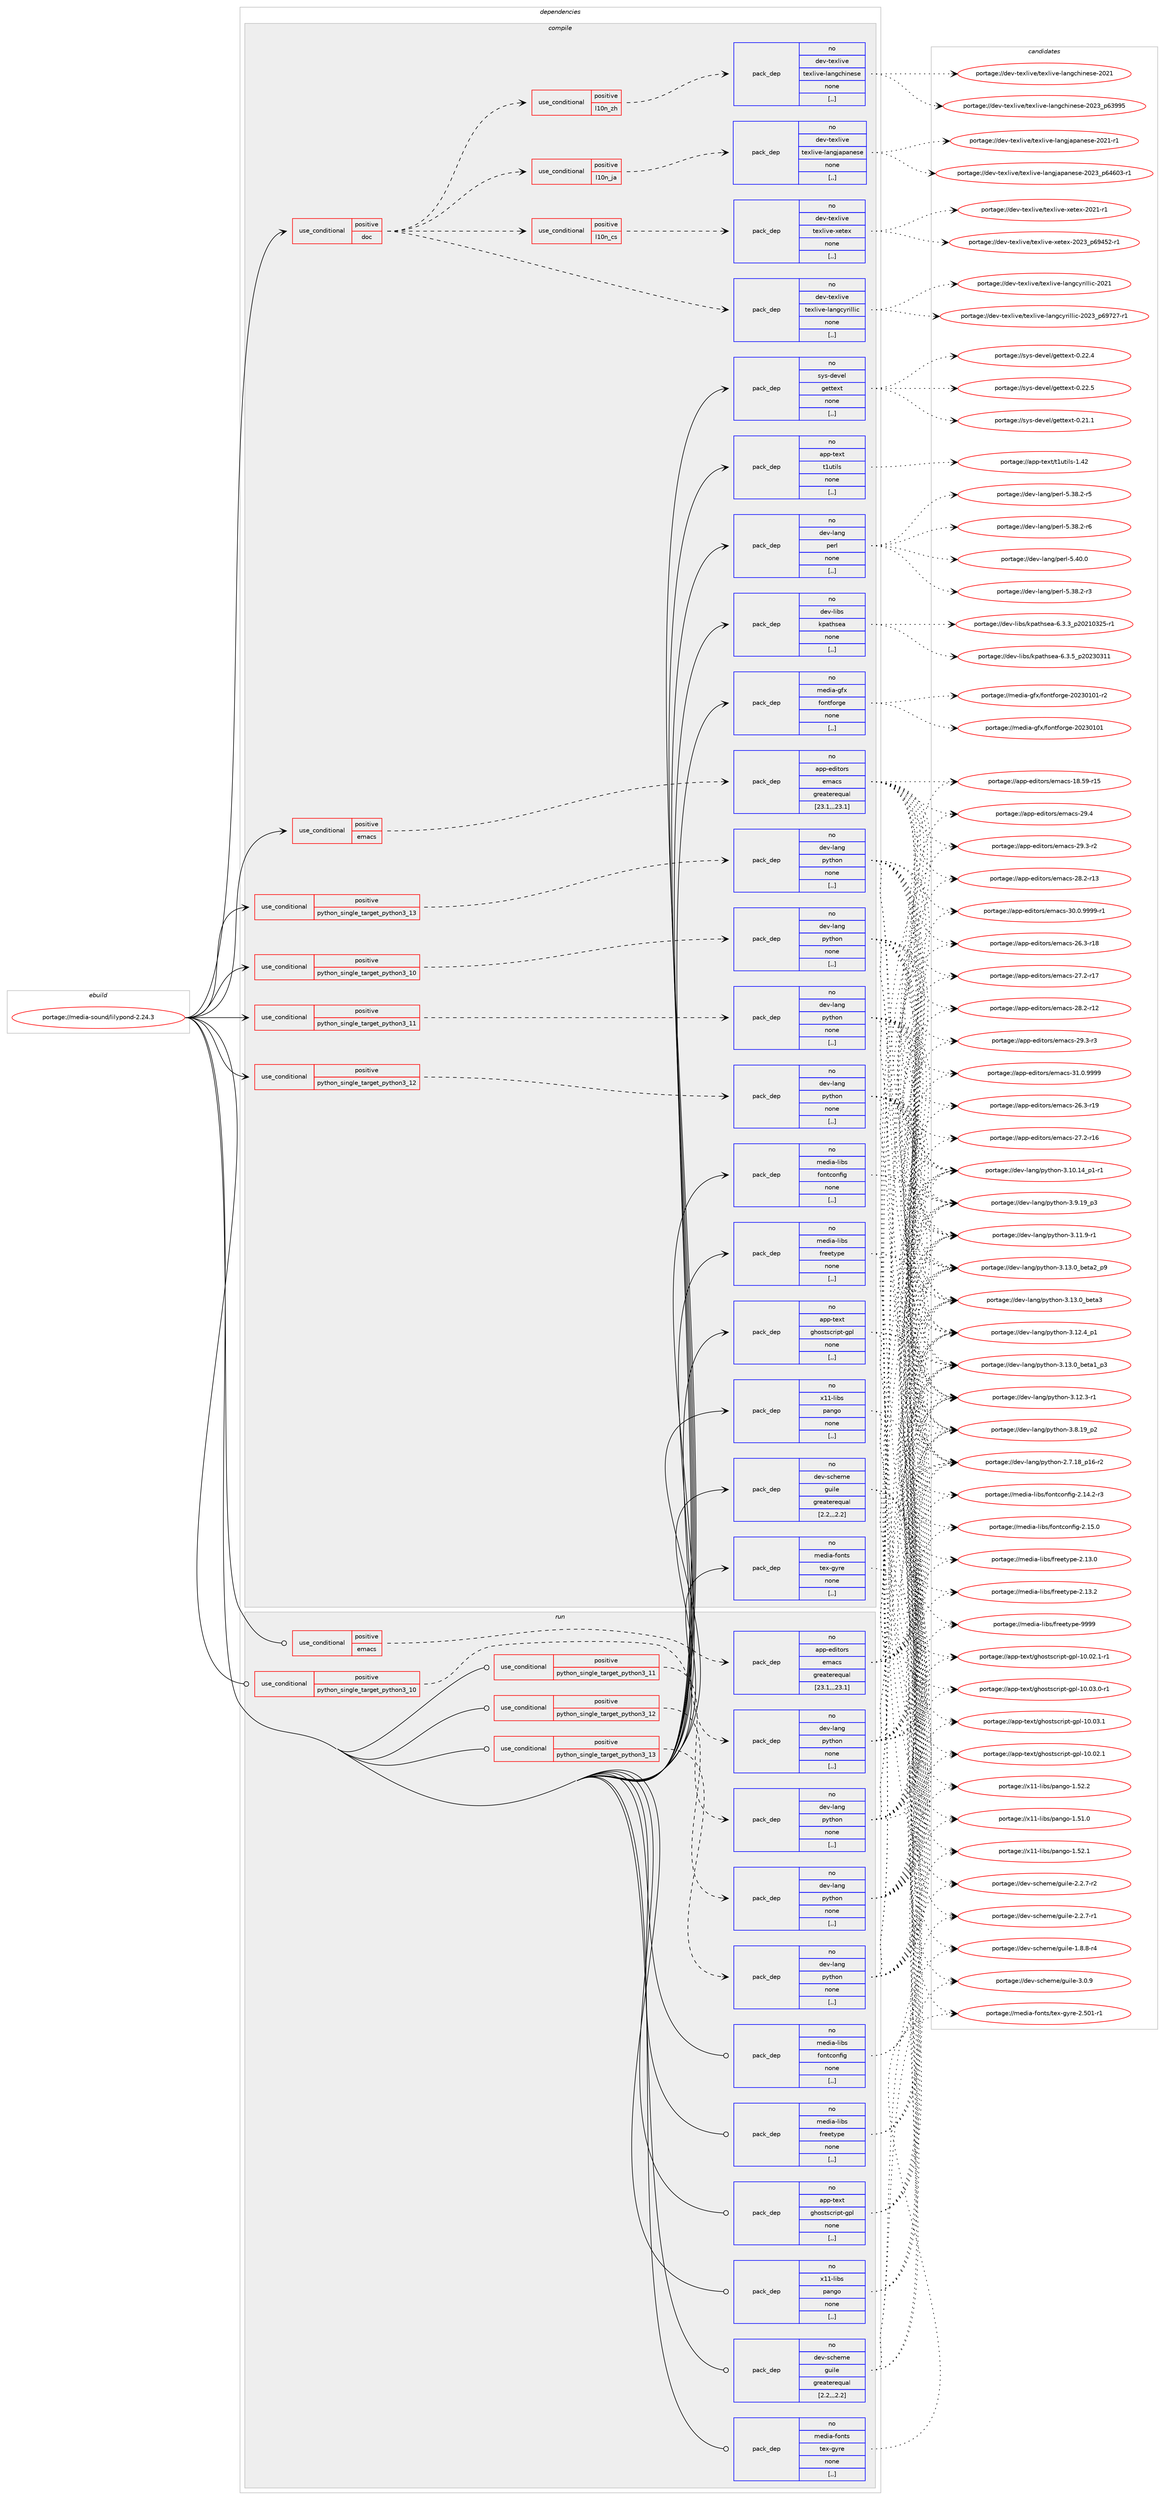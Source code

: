 digraph prolog {

# *************
# Graph options
# *************

newrank=true;
concentrate=true;
compound=true;
graph [rankdir=LR,fontname=Helvetica,fontsize=10,ranksep=1.5];#, ranksep=2.5, nodesep=0.2];
edge  [arrowhead=vee];
node  [fontname=Helvetica,fontsize=10];

# **********
# The ebuild
# **********

subgraph cluster_leftcol {
color=gray;
rank=same;
label=<<i>ebuild</i>>;
id [label="portage://media-sound/lilypond-2.24.3", color=red, width=4, href="../media-sound/lilypond-2.24.3.svg"];
}

# ****************
# The dependencies
# ****************

subgraph cluster_midcol {
color=gray;
label=<<i>dependencies</i>>;
subgraph cluster_compile {
fillcolor="#eeeeee";
style=filled;
label=<<i>compile</i>>;
subgraph cond78230 {
dependency309050 [label=<<TABLE BORDER="0" CELLBORDER="1" CELLSPACING="0" CELLPADDING="4"><TR><TD ROWSPAN="3" CELLPADDING="10">use_conditional</TD></TR><TR><TD>positive</TD></TR><TR><TD>doc</TD></TR></TABLE>>, shape=none, color=red];
subgraph pack228421 {
dependency309051 [label=<<TABLE BORDER="0" CELLBORDER="1" CELLSPACING="0" CELLPADDING="4" WIDTH="220"><TR><TD ROWSPAN="6" CELLPADDING="30">pack_dep</TD></TR><TR><TD WIDTH="110">no</TD></TR><TR><TD>dev-texlive</TD></TR><TR><TD>texlive-langcyrillic</TD></TR><TR><TD>none</TD></TR><TR><TD>[,,]</TD></TR></TABLE>>, shape=none, color=blue];
}
dependency309050:e -> dependency309051:w [weight=20,style="dashed",arrowhead="vee"];
subgraph cond78231 {
dependency309052 [label=<<TABLE BORDER="0" CELLBORDER="1" CELLSPACING="0" CELLPADDING="4"><TR><TD ROWSPAN="3" CELLPADDING="10">use_conditional</TD></TR><TR><TD>positive</TD></TR><TR><TD>l10n_cs</TD></TR></TABLE>>, shape=none, color=red];
subgraph pack228422 {
dependency309053 [label=<<TABLE BORDER="0" CELLBORDER="1" CELLSPACING="0" CELLPADDING="4" WIDTH="220"><TR><TD ROWSPAN="6" CELLPADDING="30">pack_dep</TD></TR><TR><TD WIDTH="110">no</TD></TR><TR><TD>dev-texlive</TD></TR><TR><TD>texlive-xetex</TD></TR><TR><TD>none</TD></TR><TR><TD>[,,]</TD></TR></TABLE>>, shape=none, color=blue];
}
dependency309052:e -> dependency309053:w [weight=20,style="dashed",arrowhead="vee"];
}
dependency309050:e -> dependency309052:w [weight=20,style="dashed",arrowhead="vee"];
subgraph cond78232 {
dependency309054 [label=<<TABLE BORDER="0" CELLBORDER="1" CELLSPACING="0" CELLPADDING="4"><TR><TD ROWSPAN="3" CELLPADDING="10">use_conditional</TD></TR><TR><TD>positive</TD></TR><TR><TD>l10n_ja</TD></TR></TABLE>>, shape=none, color=red];
subgraph pack228423 {
dependency309055 [label=<<TABLE BORDER="0" CELLBORDER="1" CELLSPACING="0" CELLPADDING="4" WIDTH="220"><TR><TD ROWSPAN="6" CELLPADDING="30">pack_dep</TD></TR><TR><TD WIDTH="110">no</TD></TR><TR><TD>dev-texlive</TD></TR><TR><TD>texlive-langjapanese</TD></TR><TR><TD>none</TD></TR><TR><TD>[,,]</TD></TR></TABLE>>, shape=none, color=blue];
}
dependency309054:e -> dependency309055:w [weight=20,style="dashed",arrowhead="vee"];
}
dependency309050:e -> dependency309054:w [weight=20,style="dashed",arrowhead="vee"];
subgraph cond78233 {
dependency309056 [label=<<TABLE BORDER="0" CELLBORDER="1" CELLSPACING="0" CELLPADDING="4"><TR><TD ROWSPAN="3" CELLPADDING="10">use_conditional</TD></TR><TR><TD>positive</TD></TR><TR><TD>l10n_zh</TD></TR></TABLE>>, shape=none, color=red];
subgraph pack228424 {
dependency309057 [label=<<TABLE BORDER="0" CELLBORDER="1" CELLSPACING="0" CELLPADDING="4" WIDTH="220"><TR><TD ROWSPAN="6" CELLPADDING="30">pack_dep</TD></TR><TR><TD WIDTH="110">no</TD></TR><TR><TD>dev-texlive</TD></TR><TR><TD>texlive-langchinese</TD></TR><TR><TD>none</TD></TR><TR><TD>[,,]</TD></TR></TABLE>>, shape=none, color=blue];
}
dependency309056:e -> dependency309057:w [weight=20,style="dashed",arrowhead="vee"];
}
dependency309050:e -> dependency309056:w [weight=20,style="dashed",arrowhead="vee"];
}
id:e -> dependency309050:w [weight=20,style="solid",arrowhead="vee"];
subgraph cond78234 {
dependency309058 [label=<<TABLE BORDER="0" CELLBORDER="1" CELLSPACING="0" CELLPADDING="4"><TR><TD ROWSPAN="3" CELLPADDING="10">use_conditional</TD></TR><TR><TD>positive</TD></TR><TR><TD>emacs</TD></TR></TABLE>>, shape=none, color=red];
subgraph pack228425 {
dependency309059 [label=<<TABLE BORDER="0" CELLBORDER="1" CELLSPACING="0" CELLPADDING="4" WIDTH="220"><TR><TD ROWSPAN="6" CELLPADDING="30">pack_dep</TD></TR><TR><TD WIDTH="110">no</TD></TR><TR><TD>app-editors</TD></TR><TR><TD>emacs</TD></TR><TR><TD>greaterequal</TD></TR><TR><TD>[23.1,,,23.1]</TD></TR></TABLE>>, shape=none, color=blue];
}
dependency309058:e -> dependency309059:w [weight=20,style="dashed",arrowhead="vee"];
}
id:e -> dependency309058:w [weight=20,style="solid",arrowhead="vee"];
subgraph cond78235 {
dependency309060 [label=<<TABLE BORDER="0" CELLBORDER="1" CELLSPACING="0" CELLPADDING="4"><TR><TD ROWSPAN="3" CELLPADDING="10">use_conditional</TD></TR><TR><TD>positive</TD></TR><TR><TD>python_single_target_python3_10</TD></TR></TABLE>>, shape=none, color=red];
subgraph pack228426 {
dependency309061 [label=<<TABLE BORDER="0" CELLBORDER="1" CELLSPACING="0" CELLPADDING="4" WIDTH="220"><TR><TD ROWSPAN="6" CELLPADDING="30">pack_dep</TD></TR><TR><TD WIDTH="110">no</TD></TR><TR><TD>dev-lang</TD></TR><TR><TD>python</TD></TR><TR><TD>none</TD></TR><TR><TD>[,,]</TD></TR></TABLE>>, shape=none, color=blue];
}
dependency309060:e -> dependency309061:w [weight=20,style="dashed",arrowhead="vee"];
}
id:e -> dependency309060:w [weight=20,style="solid",arrowhead="vee"];
subgraph cond78236 {
dependency309062 [label=<<TABLE BORDER="0" CELLBORDER="1" CELLSPACING="0" CELLPADDING="4"><TR><TD ROWSPAN="3" CELLPADDING="10">use_conditional</TD></TR><TR><TD>positive</TD></TR><TR><TD>python_single_target_python3_11</TD></TR></TABLE>>, shape=none, color=red];
subgraph pack228427 {
dependency309063 [label=<<TABLE BORDER="0" CELLBORDER="1" CELLSPACING="0" CELLPADDING="4" WIDTH="220"><TR><TD ROWSPAN="6" CELLPADDING="30">pack_dep</TD></TR><TR><TD WIDTH="110">no</TD></TR><TR><TD>dev-lang</TD></TR><TR><TD>python</TD></TR><TR><TD>none</TD></TR><TR><TD>[,,]</TD></TR></TABLE>>, shape=none, color=blue];
}
dependency309062:e -> dependency309063:w [weight=20,style="dashed",arrowhead="vee"];
}
id:e -> dependency309062:w [weight=20,style="solid",arrowhead="vee"];
subgraph cond78237 {
dependency309064 [label=<<TABLE BORDER="0" CELLBORDER="1" CELLSPACING="0" CELLPADDING="4"><TR><TD ROWSPAN="3" CELLPADDING="10">use_conditional</TD></TR><TR><TD>positive</TD></TR><TR><TD>python_single_target_python3_12</TD></TR></TABLE>>, shape=none, color=red];
subgraph pack228428 {
dependency309065 [label=<<TABLE BORDER="0" CELLBORDER="1" CELLSPACING="0" CELLPADDING="4" WIDTH="220"><TR><TD ROWSPAN="6" CELLPADDING="30">pack_dep</TD></TR><TR><TD WIDTH="110">no</TD></TR><TR><TD>dev-lang</TD></TR><TR><TD>python</TD></TR><TR><TD>none</TD></TR><TR><TD>[,,]</TD></TR></TABLE>>, shape=none, color=blue];
}
dependency309064:e -> dependency309065:w [weight=20,style="dashed",arrowhead="vee"];
}
id:e -> dependency309064:w [weight=20,style="solid",arrowhead="vee"];
subgraph cond78238 {
dependency309066 [label=<<TABLE BORDER="0" CELLBORDER="1" CELLSPACING="0" CELLPADDING="4"><TR><TD ROWSPAN="3" CELLPADDING="10">use_conditional</TD></TR><TR><TD>positive</TD></TR><TR><TD>python_single_target_python3_13</TD></TR></TABLE>>, shape=none, color=red];
subgraph pack228429 {
dependency309067 [label=<<TABLE BORDER="0" CELLBORDER="1" CELLSPACING="0" CELLPADDING="4" WIDTH="220"><TR><TD ROWSPAN="6" CELLPADDING="30">pack_dep</TD></TR><TR><TD WIDTH="110">no</TD></TR><TR><TD>dev-lang</TD></TR><TR><TD>python</TD></TR><TR><TD>none</TD></TR><TR><TD>[,,]</TD></TR></TABLE>>, shape=none, color=blue];
}
dependency309066:e -> dependency309067:w [weight=20,style="dashed",arrowhead="vee"];
}
id:e -> dependency309066:w [weight=20,style="solid",arrowhead="vee"];
subgraph pack228430 {
dependency309068 [label=<<TABLE BORDER="0" CELLBORDER="1" CELLSPACING="0" CELLPADDING="4" WIDTH="220"><TR><TD ROWSPAN="6" CELLPADDING="30">pack_dep</TD></TR><TR><TD WIDTH="110">no</TD></TR><TR><TD>app-text</TD></TR><TR><TD>ghostscript-gpl</TD></TR><TR><TD>none</TD></TR><TR><TD>[,,]</TD></TR></TABLE>>, shape=none, color=blue];
}
id:e -> dependency309068:w [weight=20,style="solid",arrowhead="vee"];
subgraph pack228431 {
dependency309069 [label=<<TABLE BORDER="0" CELLBORDER="1" CELLSPACING="0" CELLPADDING="4" WIDTH="220"><TR><TD ROWSPAN="6" CELLPADDING="30">pack_dep</TD></TR><TR><TD WIDTH="110">no</TD></TR><TR><TD>app-text</TD></TR><TR><TD>t1utils</TD></TR><TR><TD>none</TD></TR><TR><TD>[,,]</TD></TR></TABLE>>, shape=none, color=blue];
}
id:e -> dependency309069:w [weight=20,style="solid",arrowhead="vee"];
subgraph pack228432 {
dependency309070 [label=<<TABLE BORDER="0" CELLBORDER="1" CELLSPACING="0" CELLPADDING="4" WIDTH="220"><TR><TD ROWSPAN="6" CELLPADDING="30">pack_dep</TD></TR><TR><TD WIDTH="110">no</TD></TR><TR><TD>dev-lang</TD></TR><TR><TD>perl</TD></TR><TR><TD>none</TD></TR><TR><TD>[,,]</TD></TR></TABLE>>, shape=none, color=blue];
}
id:e -> dependency309070:w [weight=20,style="solid",arrowhead="vee"];
subgraph pack228433 {
dependency309071 [label=<<TABLE BORDER="0" CELLBORDER="1" CELLSPACING="0" CELLPADDING="4" WIDTH="220"><TR><TD ROWSPAN="6" CELLPADDING="30">pack_dep</TD></TR><TR><TD WIDTH="110">no</TD></TR><TR><TD>dev-libs</TD></TR><TR><TD>kpathsea</TD></TR><TR><TD>none</TD></TR><TR><TD>[,,]</TD></TR></TABLE>>, shape=none, color=blue];
}
id:e -> dependency309071:w [weight=20,style="solid",arrowhead="vee"];
subgraph pack228434 {
dependency309072 [label=<<TABLE BORDER="0" CELLBORDER="1" CELLSPACING="0" CELLPADDING="4" WIDTH="220"><TR><TD ROWSPAN="6" CELLPADDING="30">pack_dep</TD></TR><TR><TD WIDTH="110">no</TD></TR><TR><TD>dev-scheme</TD></TR><TR><TD>guile</TD></TR><TR><TD>greaterequal</TD></TR><TR><TD>[2.2,,,2.2]</TD></TR></TABLE>>, shape=none, color=blue];
}
id:e -> dependency309072:w [weight=20,style="solid",arrowhead="vee"];
subgraph pack228435 {
dependency309073 [label=<<TABLE BORDER="0" CELLBORDER="1" CELLSPACING="0" CELLPADDING="4" WIDTH="220"><TR><TD ROWSPAN="6" CELLPADDING="30">pack_dep</TD></TR><TR><TD WIDTH="110">no</TD></TR><TR><TD>media-fonts</TD></TR><TR><TD>tex-gyre</TD></TR><TR><TD>none</TD></TR><TR><TD>[,,]</TD></TR></TABLE>>, shape=none, color=blue];
}
id:e -> dependency309073:w [weight=20,style="solid",arrowhead="vee"];
subgraph pack228436 {
dependency309074 [label=<<TABLE BORDER="0" CELLBORDER="1" CELLSPACING="0" CELLPADDING="4" WIDTH="220"><TR><TD ROWSPAN="6" CELLPADDING="30">pack_dep</TD></TR><TR><TD WIDTH="110">no</TD></TR><TR><TD>media-gfx</TD></TR><TR><TD>fontforge</TD></TR><TR><TD>none</TD></TR><TR><TD>[,,]</TD></TR></TABLE>>, shape=none, color=blue];
}
id:e -> dependency309074:w [weight=20,style="solid",arrowhead="vee"];
subgraph pack228437 {
dependency309075 [label=<<TABLE BORDER="0" CELLBORDER="1" CELLSPACING="0" CELLPADDING="4" WIDTH="220"><TR><TD ROWSPAN="6" CELLPADDING="30">pack_dep</TD></TR><TR><TD WIDTH="110">no</TD></TR><TR><TD>media-libs</TD></TR><TR><TD>fontconfig</TD></TR><TR><TD>none</TD></TR><TR><TD>[,,]</TD></TR></TABLE>>, shape=none, color=blue];
}
id:e -> dependency309075:w [weight=20,style="solid",arrowhead="vee"];
subgraph pack228438 {
dependency309076 [label=<<TABLE BORDER="0" CELLBORDER="1" CELLSPACING="0" CELLPADDING="4" WIDTH="220"><TR><TD ROWSPAN="6" CELLPADDING="30">pack_dep</TD></TR><TR><TD WIDTH="110">no</TD></TR><TR><TD>media-libs</TD></TR><TR><TD>freetype</TD></TR><TR><TD>none</TD></TR><TR><TD>[,,]</TD></TR></TABLE>>, shape=none, color=blue];
}
id:e -> dependency309076:w [weight=20,style="solid",arrowhead="vee"];
subgraph pack228439 {
dependency309077 [label=<<TABLE BORDER="0" CELLBORDER="1" CELLSPACING="0" CELLPADDING="4" WIDTH="220"><TR><TD ROWSPAN="6" CELLPADDING="30">pack_dep</TD></TR><TR><TD WIDTH="110">no</TD></TR><TR><TD>sys-devel</TD></TR><TR><TD>gettext</TD></TR><TR><TD>none</TD></TR><TR><TD>[,,]</TD></TR></TABLE>>, shape=none, color=blue];
}
id:e -> dependency309077:w [weight=20,style="solid",arrowhead="vee"];
subgraph pack228440 {
dependency309078 [label=<<TABLE BORDER="0" CELLBORDER="1" CELLSPACING="0" CELLPADDING="4" WIDTH="220"><TR><TD ROWSPAN="6" CELLPADDING="30">pack_dep</TD></TR><TR><TD WIDTH="110">no</TD></TR><TR><TD>x11-libs</TD></TR><TR><TD>pango</TD></TR><TR><TD>none</TD></TR><TR><TD>[,,]</TD></TR></TABLE>>, shape=none, color=blue];
}
id:e -> dependency309078:w [weight=20,style="solid",arrowhead="vee"];
}
subgraph cluster_compileandrun {
fillcolor="#eeeeee";
style=filled;
label=<<i>compile and run</i>>;
}
subgraph cluster_run {
fillcolor="#eeeeee";
style=filled;
label=<<i>run</i>>;
subgraph cond78239 {
dependency309079 [label=<<TABLE BORDER="0" CELLBORDER="1" CELLSPACING="0" CELLPADDING="4"><TR><TD ROWSPAN="3" CELLPADDING="10">use_conditional</TD></TR><TR><TD>positive</TD></TR><TR><TD>emacs</TD></TR></TABLE>>, shape=none, color=red];
subgraph pack228441 {
dependency309080 [label=<<TABLE BORDER="0" CELLBORDER="1" CELLSPACING="0" CELLPADDING="4" WIDTH="220"><TR><TD ROWSPAN="6" CELLPADDING="30">pack_dep</TD></TR><TR><TD WIDTH="110">no</TD></TR><TR><TD>app-editors</TD></TR><TR><TD>emacs</TD></TR><TR><TD>greaterequal</TD></TR><TR><TD>[23.1,,,23.1]</TD></TR></TABLE>>, shape=none, color=blue];
}
dependency309079:e -> dependency309080:w [weight=20,style="dashed",arrowhead="vee"];
}
id:e -> dependency309079:w [weight=20,style="solid",arrowhead="odot"];
subgraph cond78240 {
dependency309081 [label=<<TABLE BORDER="0" CELLBORDER="1" CELLSPACING="0" CELLPADDING="4"><TR><TD ROWSPAN="3" CELLPADDING="10">use_conditional</TD></TR><TR><TD>positive</TD></TR><TR><TD>python_single_target_python3_10</TD></TR></TABLE>>, shape=none, color=red];
subgraph pack228442 {
dependency309082 [label=<<TABLE BORDER="0" CELLBORDER="1" CELLSPACING="0" CELLPADDING="4" WIDTH="220"><TR><TD ROWSPAN="6" CELLPADDING="30">pack_dep</TD></TR><TR><TD WIDTH="110">no</TD></TR><TR><TD>dev-lang</TD></TR><TR><TD>python</TD></TR><TR><TD>none</TD></TR><TR><TD>[,,]</TD></TR></TABLE>>, shape=none, color=blue];
}
dependency309081:e -> dependency309082:w [weight=20,style="dashed",arrowhead="vee"];
}
id:e -> dependency309081:w [weight=20,style="solid",arrowhead="odot"];
subgraph cond78241 {
dependency309083 [label=<<TABLE BORDER="0" CELLBORDER="1" CELLSPACING="0" CELLPADDING="4"><TR><TD ROWSPAN="3" CELLPADDING="10">use_conditional</TD></TR><TR><TD>positive</TD></TR><TR><TD>python_single_target_python3_11</TD></TR></TABLE>>, shape=none, color=red];
subgraph pack228443 {
dependency309084 [label=<<TABLE BORDER="0" CELLBORDER="1" CELLSPACING="0" CELLPADDING="4" WIDTH="220"><TR><TD ROWSPAN="6" CELLPADDING="30">pack_dep</TD></TR><TR><TD WIDTH="110">no</TD></TR><TR><TD>dev-lang</TD></TR><TR><TD>python</TD></TR><TR><TD>none</TD></TR><TR><TD>[,,]</TD></TR></TABLE>>, shape=none, color=blue];
}
dependency309083:e -> dependency309084:w [weight=20,style="dashed",arrowhead="vee"];
}
id:e -> dependency309083:w [weight=20,style="solid",arrowhead="odot"];
subgraph cond78242 {
dependency309085 [label=<<TABLE BORDER="0" CELLBORDER="1" CELLSPACING="0" CELLPADDING="4"><TR><TD ROWSPAN="3" CELLPADDING="10">use_conditional</TD></TR><TR><TD>positive</TD></TR><TR><TD>python_single_target_python3_12</TD></TR></TABLE>>, shape=none, color=red];
subgraph pack228444 {
dependency309086 [label=<<TABLE BORDER="0" CELLBORDER="1" CELLSPACING="0" CELLPADDING="4" WIDTH="220"><TR><TD ROWSPAN="6" CELLPADDING="30">pack_dep</TD></TR><TR><TD WIDTH="110">no</TD></TR><TR><TD>dev-lang</TD></TR><TR><TD>python</TD></TR><TR><TD>none</TD></TR><TR><TD>[,,]</TD></TR></TABLE>>, shape=none, color=blue];
}
dependency309085:e -> dependency309086:w [weight=20,style="dashed",arrowhead="vee"];
}
id:e -> dependency309085:w [weight=20,style="solid",arrowhead="odot"];
subgraph cond78243 {
dependency309087 [label=<<TABLE BORDER="0" CELLBORDER="1" CELLSPACING="0" CELLPADDING="4"><TR><TD ROWSPAN="3" CELLPADDING="10">use_conditional</TD></TR><TR><TD>positive</TD></TR><TR><TD>python_single_target_python3_13</TD></TR></TABLE>>, shape=none, color=red];
subgraph pack228445 {
dependency309088 [label=<<TABLE BORDER="0" CELLBORDER="1" CELLSPACING="0" CELLPADDING="4" WIDTH="220"><TR><TD ROWSPAN="6" CELLPADDING="30">pack_dep</TD></TR><TR><TD WIDTH="110">no</TD></TR><TR><TD>dev-lang</TD></TR><TR><TD>python</TD></TR><TR><TD>none</TD></TR><TR><TD>[,,]</TD></TR></TABLE>>, shape=none, color=blue];
}
dependency309087:e -> dependency309088:w [weight=20,style="dashed",arrowhead="vee"];
}
id:e -> dependency309087:w [weight=20,style="solid",arrowhead="odot"];
subgraph pack228446 {
dependency309089 [label=<<TABLE BORDER="0" CELLBORDER="1" CELLSPACING="0" CELLPADDING="4" WIDTH="220"><TR><TD ROWSPAN="6" CELLPADDING="30">pack_dep</TD></TR><TR><TD WIDTH="110">no</TD></TR><TR><TD>app-text</TD></TR><TR><TD>ghostscript-gpl</TD></TR><TR><TD>none</TD></TR><TR><TD>[,,]</TD></TR></TABLE>>, shape=none, color=blue];
}
id:e -> dependency309089:w [weight=20,style="solid",arrowhead="odot"];
subgraph pack228447 {
dependency309090 [label=<<TABLE BORDER="0" CELLBORDER="1" CELLSPACING="0" CELLPADDING="4" WIDTH="220"><TR><TD ROWSPAN="6" CELLPADDING="30">pack_dep</TD></TR><TR><TD WIDTH="110">no</TD></TR><TR><TD>dev-scheme</TD></TR><TR><TD>guile</TD></TR><TR><TD>greaterequal</TD></TR><TR><TD>[2.2,,,2.2]</TD></TR></TABLE>>, shape=none, color=blue];
}
id:e -> dependency309090:w [weight=20,style="solid",arrowhead="odot"];
subgraph pack228448 {
dependency309091 [label=<<TABLE BORDER="0" CELLBORDER="1" CELLSPACING="0" CELLPADDING="4" WIDTH="220"><TR><TD ROWSPAN="6" CELLPADDING="30">pack_dep</TD></TR><TR><TD WIDTH="110">no</TD></TR><TR><TD>media-fonts</TD></TR><TR><TD>tex-gyre</TD></TR><TR><TD>none</TD></TR><TR><TD>[,,]</TD></TR></TABLE>>, shape=none, color=blue];
}
id:e -> dependency309091:w [weight=20,style="solid",arrowhead="odot"];
subgraph pack228449 {
dependency309092 [label=<<TABLE BORDER="0" CELLBORDER="1" CELLSPACING="0" CELLPADDING="4" WIDTH="220"><TR><TD ROWSPAN="6" CELLPADDING="30">pack_dep</TD></TR><TR><TD WIDTH="110">no</TD></TR><TR><TD>media-libs</TD></TR><TR><TD>fontconfig</TD></TR><TR><TD>none</TD></TR><TR><TD>[,,]</TD></TR></TABLE>>, shape=none, color=blue];
}
id:e -> dependency309092:w [weight=20,style="solid",arrowhead="odot"];
subgraph pack228450 {
dependency309093 [label=<<TABLE BORDER="0" CELLBORDER="1" CELLSPACING="0" CELLPADDING="4" WIDTH="220"><TR><TD ROWSPAN="6" CELLPADDING="30">pack_dep</TD></TR><TR><TD WIDTH="110">no</TD></TR><TR><TD>media-libs</TD></TR><TR><TD>freetype</TD></TR><TR><TD>none</TD></TR><TR><TD>[,,]</TD></TR></TABLE>>, shape=none, color=blue];
}
id:e -> dependency309093:w [weight=20,style="solid",arrowhead="odot"];
subgraph pack228451 {
dependency309094 [label=<<TABLE BORDER="0" CELLBORDER="1" CELLSPACING="0" CELLPADDING="4" WIDTH="220"><TR><TD ROWSPAN="6" CELLPADDING="30">pack_dep</TD></TR><TR><TD WIDTH="110">no</TD></TR><TR><TD>x11-libs</TD></TR><TR><TD>pango</TD></TR><TR><TD>none</TD></TR><TR><TD>[,,]</TD></TR></TABLE>>, shape=none, color=blue];
}
id:e -> dependency309094:w [weight=20,style="solid",arrowhead="odot"];
}
}

# **************
# The candidates
# **************

subgraph cluster_choices {
rank=same;
color=gray;
label=<<i>candidates</i>>;

subgraph choice228421 {
color=black;
nodesep=1;
choice1001011184511610112010810511810147116101120108105118101451089711010399121114105108108105994550485049 [label="portage://dev-texlive/texlive-langcyrillic-2021", color=red, width=4,href="../dev-texlive/texlive-langcyrillic-2021.svg"];
choice10010111845116101120108105118101471161011201081051181014510897110103991211141051081081059945504850519511254575550554511449 [label="portage://dev-texlive/texlive-langcyrillic-2023_p69727-r1", color=red, width=4,href="../dev-texlive/texlive-langcyrillic-2023_p69727-r1.svg"];
dependency309051:e -> choice1001011184511610112010810511810147116101120108105118101451089711010399121114105108108105994550485049:w [style=dotted,weight="100"];
dependency309051:e -> choice10010111845116101120108105118101471161011201081051181014510897110103991211141051081081059945504850519511254575550554511449:w [style=dotted,weight="100"];
}
subgraph choice228422 {
color=black;
nodesep=1;
choice10010111845116101120108105118101471161011201081051181014512010111610112045504850494511449 [label="portage://dev-texlive/texlive-xetex-2021-r1", color=red, width=4,href="../dev-texlive/texlive-xetex-2021-r1.svg"];
choice10010111845116101120108105118101471161011201081051181014512010111610112045504850519511254575253504511449 [label="portage://dev-texlive/texlive-xetex-2023_p69452-r1", color=red, width=4,href="../dev-texlive/texlive-xetex-2023_p69452-r1.svg"];
dependency309053:e -> choice10010111845116101120108105118101471161011201081051181014512010111610112045504850494511449:w [style=dotted,weight="100"];
dependency309053:e -> choice10010111845116101120108105118101471161011201081051181014512010111610112045504850519511254575253504511449:w [style=dotted,weight="100"];
}
subgraph choice228423 {
color=black;
nodesep=1;
choice10010111845116101120108105118101471161011201081051181014510897110103106971129711010111510145504850494511449 [label="portage://dev-texlive/texlive-langjapanese-2021-r1", color=red, width=4,href="../dev-texlive/texlive-langjapanese-2021-r1.svg"];
choice10010111845116101120108105118101471161011201081051181014510897110103106971129711010111510145504850519511254525448514511449 [label="portage://dev-texlive/texlive-langjapanese-2023_p64603-r1", color=red, width=4,href="../dev-texlive/texlive-langjapanese-2023_p64603-r1.svg"];
dependency309055:e -> choice10010111845116101120108105118101471161011201081051181014510897110103106971129711010111510145504850494511449:w [style=dotted,weight="100"];
dependency309055:e -> choice10010111845116101120108105118101471161011201081051181014510897110103106971129711010111510145504850519511254525448514511449:w [style=dotted,weight="100"];
}
subgraph choice228424 {
color=black;
nodesep=1;
choice10010111845116101120108105118101471161011201081051181014510897110103991041051101011151014550485049 [label="portage://dev-texlive/texlive-langchinese-2021", color=red, width=4,href="../dev-texlive/texlive-langchinese-2021.svg"];
choice10010111845116101120108105118101471161011201081051181014510897110103991041051101011151014550485051951125451575753 [label="portage://dev-texlive/texlive-langchinese-2023_p63995", color=red, width=4,href="../dev-texlive/texlive-langchinese-2023_p63995.svg"];
dependency309057:e -> choice10010111845116101120108105118101471161011201081051181014510897110103991041051101011151014550485049:w [style=dotted,weight="100"];
dependency309057:e -> choice10010111845116101120108105118101471161011201081051181014510897110103991041051101011151014550485051951125451575753:w [style=dotted,weight="100"];
}
subgraph choice228425 {
color=black;
nodesep=1;
choice9711211245101100105116111114115471011099799115454956465357451144953 [label="portage://app-editors/emacs-18.59-r15", color=red, width=4,href="../app-editors/emacs-18.59-r15.svg"];
choice97112112451011001051161111141154710110997991154550544651451144956 [label="portage://app-editors/emacs-26.3-r18", color=red, width=4,href="../app-editors/emacs-26.3-r18.svg"];
choice97112112451011001051161111141154710110997991154550544651451144957 [label="portage://app-editors/emacs-26.3-r19", color=red, width=4,href="../app-editors/emacs-26.3-r19.svg"];
choice97112112451011001051161111141154710110997991154550554650451144954 [label="portage://app-editors/emacs-27.2-r16", color=red, width=4,href="../app-editors/emacs-27.2-r16.svg"];
choice97112112451011001051161111141154710110997991154550554650451144955 [label="portage://app-editors/emacs-27.2-r17", color=red, width=4,href="../app-editors/emacs-27.2-r17.svg"];
choice97112112451011001051161111141154710110997991154550564650451144950 [label="portage://app-editors/emacs-28.2-r12", color=red, width=4,href="../app-editors/emacs-28.2-r12.svg"];
choice97112112451011001051161111141154710110997991154550564650451144951 [label="portage://app-editors/emacs-28.2-r13", color=red, width=4,href="../app-editors/emacs-28.2-r13.svg"];
choice971121124510110010511611111411547101109979911545505746514511450 [label="portage://app-editors/emacs-29.3-r2", color=red, width=4,href="../app-editors/emacs-29.3-r2.svg"];
choice971121124510110010511611111411547101109979911545505746514511451 [label="portage://app-editors/emacs-29.3-r3", color=red, width=4,href="../app-editors/emacs-29.3-r3.svg"];
choice97112112451011001051161111141154710110997991154550574652 [label="portage://app-editors/emacs-29.4", color=red, width=4,href="../app-editors/emacs-29.4.svg"];
choice9711211245101100105116111114115471011099799115455148464846575757574511449 [label="portage://app-editors/emacs-30.0.9999-r1", color=red, width=4,href="../app-editors/emacs-30.0.9999-r1.svg"];
choice971121124510110010511611111411547101109979911545514946484657575757 [label="portage://app-editors/emacs-31.0.9999", color=red, width=4,href="../app-editors/emacs-31.0.9999.svg"];
dependency309059:e -> choice9711211245101100105116111114115471011099799115454956465357451144953:w [style=dotted,weight="100"];
dependency309059:e -> choice97112112451011001051161111141154710110997991154550544651451144956:w [style=dotted,weight="100"];
dependency309059:e -> choice97112112451011001051161111141154710110997991154550544651451144957:w [style=dotted,weight="100"];
dependency309059:e -> choice97112112451011001051161111141154710110997991154550554650451144954:w [style=dotted,weight="100"];
dependency309059:e -> choice97112112451011001051161111141154710110997991154550554650451144955:w [style=dotted,weight="100"];
dependency309059:e -> choice97112112451011001051161111141154710110997991154550564650451144950:w [style=dotted,weight="100"];
dependency309059:e -> choice97112112451011001051161111141154710110997991154550564650451144951:w [style=dotted,weight="100"];
dependency309059:e -> choice971121124510110010511611111411547101109979911545505746514511450:w [style=dotted,weight="100"];
dependency309059:e -> choice971121124510110010511611111411547101109979911545505746514511451:w [style=dotted,weight="100"];
dependency309059:e -> choice97112112451011001051161111141154710110997991154550574652:w [style=dotted,weight="100"];
dependency309059:e -> choice9711211245101100105116111114115471011099799115455148464846575757574511449:w [style=dotted,weight="100"];
dependency309059:e -> choice971121124510110010511611111411547101109979911545514946484657575757:w [style=dotted,weight="100"];
}
subgraph choice228426 {
color=black;
nodesep=1;
choice100101118451089711010347112121116104111110455046554649569511249544511450 [label="portage://dev-lang/python-2.7.18_p16-r2", color=red, width=4,href="../dev-lang/python-2.7.18_p16-r2.svg"];
choice100101118451089711010347112121116104111110455146494846495295112494511449 [label="portage://dev-lang/python-3.10.14_p1-r1", color=red, width=4,href="../dev-lang/python-3.10.14_p1-r1.svg"];
choice100101118451089711010347112121116104111110455146494946574511449 [label="portage://dev-lang/python-3.11.9-r1", color=red, width=4,href="../dev-lang/python-3.11.9-r1.svg"];
choice100101118451089711010347112121116104111110455146495046514511449 [label="portage://dev-lang/python-3.12.3-r1", color=red, width=4,href="../dev-lang/python-3.12.3-r1.svg"];
choice100101118451089711010347112121116104111110455146495046529511249 [label="portage://dev-lang/python-3.12.4_p1", color=red, width=4,href="../dev-lang/python-3.12.4_p1.svg"];
choice10010111845108971101034711212111610411111045514649514648959810111697499511251 [label="portage://dev-lang/python-3.13.0_beta1_p3", color=red, width=4,href="../dev-lang/python-3.13.0_beta1_p3.svg"];
choice10010111845108971101034711212111610411111045514649514648959810111697509511257 [label="portage://dev-lang/python-3.13.0_beta2_p9", color=red, width=4,href="../dev-lang/python-3.13.0_beta2_p9.svg"];
choice1001011184510897110103471121211161041111104551464951464895981011169751 [label="portage://dev-lang/python-3.13.0_beta3", color=red, width=4,href="../dev-lang/python-3.13.0_beta3.svg"];
choice100101118451089711010347112121116104111110455146564649579511250 [label="portage://dev-lang/python-3.8.19_p2", color=red, width=4,href="../dev-lang/python-3.8.19_p2.svg"];
choice100101118451089711010347112121116104111110455146574649579511251 [label="portage://dev-lang/python-3.9.19_p3", color=red, width=4,href="../dev-lang/python-3.9.19_p3.svg"];
dependency309061:e -> choice100101118451089711010347112121116104111110455046554649569511249544511450:w [style=dotted,weight="100"];
dependency309061:e -> choice100101118451089711010347112121116104111110455146494846495295112494511449:w [style=dotted,weight="100"];
dependency309061:e -> choice100101118451089711010347112121116104111110455146494946574511449:w [style=dotted,weight="100"];
dependency309061:e -> choice100101118451089711010347112121116104111110455146495046514511449:w [style=dotted,weight="100"];
dependency309061:e -> choice100101118451089711010347112121116104111110455146495046529511249:w [style=dotted,weight="100"];
dependency309061:e -> choice10010111845108971101034711212111610411111045514649514648959810111697499511251:w [style=dotted,weight="100"];
dependency309061:e -> choice10010111845108971101034711212111610411111045514649514648959810111697509511257:w [style=dotted,weight="100"];
dependency309061:e -> choice1001011184510897110103471121211161041111104551464951464895981011169751:w [style=dotted,weight="100"];
dependency309061:e -> choice100101118451089711010347112121116104111110455146564649579511250:w [style=dotted,weight="100"];
dependency309061:e -> choice100101118451089711010347112121116104111110455146574649579511251:w [style=dotted,weight="100"];
}
subgraph choice228427 {
color=black;
nodesep=1;
choice100101118451089711010347112121116104111110455046554649569511249544511450 [label="portage://dev-lang/python-2.7.18_p16-r2", color=red, width=4,href="../dev-lang/python-2.7.18_p16-r2.svg"];
choice100101118451089711010347112121116104111110455146494846495295112494511449 [label="portage://dev-lang/python-3.10.14_p1-r1", color=red, width=4,href="../dev-lang/python-3.10.14_p1-r1.svg"];
choice100101118451089711010347112121116104111110455146494946574511449 [label="portage://dev-lang/python-3.11.9-r1", color=red, width=4,href="../dev-lang/python-3.11.9-r1.svg"];
choice100101118451089711010347112121116104111110455146495046514511449 [label="portage://dev-lang/python-3.12.3-r1", color=red, width=4,href="../dev-lang/python-3.12.3-r1.svg"];
choice100101118451089711010347112121116104111110455146495046529511249 [label="portage://dev-lang/python-3.12.4_p1", color=red, width=4,href="../dev-lang/python-3.12.4_p1.svg"];
choice10010111845108971101034711212111610411111045514649514648959810111697499511251 [label="portage://dev-lang/python-3.13.0_beta1_p3", color=red, width=4,href="../dev-lang/python-3.13.0_beta1_p3.svg"];
choice10010111845108971101034711212111610411111045514649514648959810111697509511257 [label="portage://dev-lang/python-3.13.0_beta2_p9", color=red, width=4,href="../dev-lang/python-3.13.0_beta2_p9.svg"];
choice1001011184510897110103471121211161041111104551464951464895981011169751 [label="portage://dev-lang/python-3.13.0_beta3", color=red, width=4,href="../dev-lang/python-3.13.0_beta3.svg"];
choice100101118451089711010347112121116104111110455146564649579511250 [label="portage://dev-lang/python-3.8.19_p2", color=red, width=4,href="../dev-lang/python-3.8.19_p2.svg"];
choice100101118451089711010347112121116104111110455146574649579511251 [label="portage://dev-lang/python-3.9.19_p3", color=red, width=4,href="../dev-lang/python-3.9.19_p3.svg"];
dependency309063:e -> choice100101118451089711010347112121116104111110455046554649569511249544511450:w [style=dotted,weight="100"];
dependency309063:e -> choice100101118451089711010347112121116104111110455146494846495295112494511449:w [style=dotted,weight="100"];
dependency309063:e -> choice100101118451089711010347112121116104111110455146494946574511449:w [style=dotted,weight="100"];
dependency309063:e -> choice100101118451089711010347112121116104111110455146495046514511449:w [style=dotted,weight="100"];
dependency309063:e -> choice100101118451089711010347112121116104111110455146495046529511249:w [style=dotted,weight="100"];
dependency309063:e -> choice10010111845108971101034711212111610411111045514649514648959810111697499511251:w [style=dotted,weight="100"];
dependency309063:e -> choice10010111845108971101034711212111610411111045514649514648959810111697509511257:w [style=dotted,weight="100"];
dependency309063:e -> choice1001011184510897110103471121211161041111104551464951464895981011169751:w [style=dotted,weight="100"];
dependency309063:e -> choice100101118451089711010347112121116104111110455146564649579511250:w [style=dotted,weight="100"];
dependency309063:e -> choice100101118451089711010347112121116104111110455146574649579511251:w [style=dotted,weight="100"];
}
subgraph choice228428 {
color=black;
nodesep=1;
choice100101118451089711010347112121116104111110455046554649569511249544511450 [label="portage://dev-lang/python-2.7.18_p16-r2", color=red, width=4,href="../dev-lang/python-2.7.18_p16-r2.svg"];
choice100101118451089711010347112121116104111110455146494846495295112494511449 [label="portage://dev-lang/python-3.10.14_p1-r1", color=red, width=4,href="../dev-lang/python-3.10.14_p1-r1.svg"];
choice100101118451089711010347112121116104111110455146494946574511449 [label="portage://dev-lang/python-3.11.9-r1", color=red, width=4,href="../dev-lang/python-3.11.9-r1.svg"];
choice100101118451089711010347112121116104111110455146495046514511449 [label="portage://dev-lang/python-3.12.3-r1", color=red, width=4,href="../dev-lang/python-3.12.3-r1.svg"];
choice100101118451089711010347112121116104111110455146495046529511249 [label="portage://dev-lang/python-3.12.4_p1", color=red, width=4,href="../dev-lang/python-3.12.4_p1.svg"];
choice10010111845108971101034711212111610411111045514649514648959810111697499511251 [label="portage://dev-lang/python-3.13.0_beta1_p3", color=red, width=4,href="../dev-lang/python-3.13.0_beta1_p3.svg"];
choice10010111845108971101034711212111610411111045514649514648959810111697509511257 [label="portage://dev-lang/python-3.13.0_beta2_p9", color=red, width=4,href="../dev-lang/python-3.13.0_beta2_p9.svg"];
choice1001011184510897110103471121211161041111104551464951464895981011169751 [label="portage://dev-lang/python-3.13.0_beta3", color=red, width=4,href="../dev-lang/python-3.13.0_beta3.svg"];
choice100101118451089711010347112121116104111110455146564649579511250 [label="portage://dev-lang/python-3.8.19_p2", color=red, width=4,href="../dev-lang/python-3.8.19_p2.svg"];
choice100101118451089711010347112121116104111110455146574649579511251 [label="portage://dev-lang/python-3.9.19_p3", color=red, width=4,href="../dev-lang/python-3.9.19_p3.svg"];
dependency309065:e -> choice100101118451089711010347112121116104111110455046554649569511249544511450:w [style=dotted,weight="100"];
dependency309065:e -> choice100101118451089711010347112121116104111110455146494846495295112494511449:w [style=dotted,weight="100"];
dependency309065:e -> choice100101118451089711010347112121116104111110455146494946574511449:w [style=dotted,weight="100"];
dependency309065:e -> choice100101118451089711010347112121116104111110455146495046514511449:w [style=dotted,weight="100"];
dependency309065:e -> choice100101118451089711010347112121116104111110455146495046529511249:w [style=dotted,weight="100"];
dependency309065:e -> choice10010111845108971101034711212111610411111045514649514648959810111697499511251:w [style=dotted,weight="100"];
dependency309065:e -> choice10010111845108971101034711212111610411111045514649514648959810111697509511257:w [style=dotted,weight="100"];
dependency309065:e -> choice1001011184510897110103471121211161041111104551464951464895981011169751:w [style=dotted,weight="100"];
dependency309065:e -> choice100101118451089711010347112121116104111110455146564649579511250:w [style=dotted,weight="100"];
dependency309065:e -> choice100101118451089711010347112121116104111110455146574649579511251:w [style=dotted,weight="100"];
}
subgraph choice228429 {
color=black;
nodesep=1;
choice100101118451089711010347112121116104111110455046554649569511249544511450 [label="portage://dev-lang/python-2.7.18_p16-r2", color=red, width=4,href="../dev-lang/python-2.7.18_p16-r2.svg"];
choice100101118451089711010347112121116104111110455146494846495295112494511449 [label="portage://dev-lang/python-3.10.14_p1-r1", color=red, width=4,href="../dev-lang/python-3.10.14_p1-r1.svg"];
choice100101118451089711010347112121116104111110455146494946574511449 [label="portage://dev-lang/python-3.11.9-r1", color=red, width=4,href="../dev-lang/python-3.11.9-r1.svg"];
choice100101118451089711010347112121116104111110455146495046514511449 [label="portage://dev-lang/python-3.12.3-r1", color=red, width=4,href="../dev-lang/python-3.12.3-r1.svg"];
choice100101118451089711010347112121116104111110455146495046529511249 [label="portage://dev-lang/python-3.12.4_p1", color=red, width=4,href="../dev-lang/python-3.12.4_p1.svg"];
choice10010111845108971101034711212111610411111045514649514648959810111697499511251 [label="portage://dev-lang/python-3.13.0_beta1_p3", color=red, width=4,href="../dev-lang/python-3.13.0_beta1_p3.svg"];
choice10010111845108971101034711212111610411111045514649514648959810111697509511257 [label="portage://dev-lang/python-3.13.0_beta2_p9", color=red, width=4,href="../dev-lang/python-3.13.0_beta2_p9.svg"];
choice1001011184510897110103471121211161041111104551464951464895981011169751 [label="portage://dev-lang/python-3.13.0_beta3", color=red, width=4,href="../dev-lang/python-3.13.0_beta3.svg"];
choice100101118451089711010347112121116104111110455146564649579511250 [label="portage://dev-lang/python-3.8.19_p2", color=red, width=4,href="../dev-lang/python-3.8.19_p2.svg"];
choice100101118451089711010347112121116104111110455146574649579511251 [label="portage://dev-lang/python-3.9.19_p3", color=red, width=4,href="../dev-lang/python-3.9.19_p3.svg"];
dependency309067:e -> choice100101118451089711010347112121116104111110455046554649569511249544511450:w [style=dotted,weight="100"];
dependency309067:e -> choice100101118451089711010347112121116104111110455146494846495295112494511449:w [style=dotted,weight="100"];
dependency309067:e -> choice100101118451089711010347112121116104111110455146494946574511449:w [style=dotted,weight="100"];
dependency309067:e -> choice100101118451089711010347112121116104111110455146495046514511449:w [style=dotted,weight="100"];
dependency309067:e -> choice100101118451089711010347112121116104111110455146495046529511249:w [style=dotted,weight="100"];
dependency309067:e -> choice10010111845108971101034711212111610411111045514649514648959810111697499511251:w [style=dotted,weight="100"];
dependency309067:e -> choice10010111845108971101034711212111610411111045514649514648959810111697509511257:w [style=dotted,weight="100"];
dependency309067:e -> choice1001011184510897110103471121211161041111104551464951464895981011169751:w [style=dotted,weight="100"];
dependency309067:e -> choice100101118451089711010347112121116104111110455146564649579511250:w [style=dotted,weight="100"];
dependency309067:e -> choice100101118451089711010347112121116104111110455146574649579511251:w [style=dotted,weight="100"];
}
subgraph choice228430 {
color=black;
nodesep=1;
choice97112112451161011201164710310411111511611599114105112116451031121084549484648504649 [label="portage://app-text/ghostscript-gpl-10.02.1", color=red, width=4,href="../app-text/ghostscript-gpl-10.02.1.svg"];
choice971121124511610112011647103104111115116115991141051121164510311210845494846485046494511449 [label="portage://app-text/ghostscript-gpl-10.02.1-r1", color=red, width=4,href="../app-text/ghostscript-gpl-10.02.1-r1.svg"];
choice971121124511610112011647103104111115116115991141051121164510311210845494846485146484511449 [label="portage://app-text/ghostscript-gpl-10.03.0-r1", color=red, width=4,href="../app-text/ghostscript-gpl-10.03.0-r1.svg"];
choice97112112451161011201164710310411111511611599114105112116451031121084549484648514649 [label="portage://app-text/ghostscript-gpl-10.03.1", color=red, width=4,href="../app-text/ghostscript-gpl-10.03.1.svg"];
dependency309068:e -> choice97112112451161011201164710310411111511611599114105112116451031121084549484648504649:w [style=dotted,weight="100"];
dependency309068:e -> choice971121124511610112011647103104111115116115991141051121164510311210845494846485046494511449:w [style=dotted,weight="100"];
dependency309068:e -> choice971121124511610112011647103104111115116115991141051121164510311210845494846485146484511449:w [style=dotted,weight="100"];
dependency309068:e -> choice97112112451161011201164710310411111511611599114105112116451031121084549484648514649:w [style=dotted,weight="100"];
}
subgraph choice228431 {
color=black;
nodesep=1;
choice971121124511610112011647116491171161051081154549465250 [label="portage://app-text/t1utils-1.42", color=red, width=4,href="../app-text/t1utils-1.42.svg"];
dependency309069:e -> choice971121124511610112011647116491171161051081154549465250:w [style=dotted,weight="100"];
}
subgraph choice228432 {
color=black;
nodesep=1;
choice100101118451089711010347112101114108455346515646504511451 [label="portage://dev-lang/perl-5.38.2-r3", color=red, width=4,href="../dev-lang/perl-5.38.2-r3.svg"];
choice100101118451089711010347112101114108455346515646504511453 [label="portage://dev-lang/perl-5.38.2-r5", color=red, width=4,href="../dev-lang/perl-5.38.2-r5.svg"];
choice100101118451089711010347112101114108455346515646504511454 [label="portage://dev-lang/perl-5.38.2-r6", color=red, width=4,href="../dev-lang/perl-5.38.2-r6.svg"];
choice10010111845108971101034711210111410845534652484648 [label="portage://dev-lang/perl-5.40.0", color=red, width=4,href="../dev-lang/perl-5.40.0.svg"];
dependency309070:e -> choice100101118451089711010347112101114108455346515646504511451:w [style=dotted,weight="100"];
dependency309070:e -> choice100101118451089711010347112101114108455346515646504511453:w [style=dotted,weight="100"];
dependency309070:e -> choice100101118451089711010347112101114108455346515646504511454:w [style=dotted,weight="100"];
dependency309070:e -> choice10010111845108971101034711210111410845534652484648:w [style=dotted,weight="100"];
}
subgraph choice228433 {
color=black;
nodesep=1;
choice10010111845108105981154710711297116104115101974554465146519511250485049485150534511449 [label="portage://dev-libs/kpathsea-6.3.3_p20210325-r1", color=red, width=4,href="../dev-libs/kpathsea-6.3.3_p20210325-r1.svg"];
choice1001011184510810598115471071129711610411510197455446514653951125048505148514949 [label="portage://dev-libs/kpathsea-6.3.5_p20230311", color=red, width=4,href="../dev-libs/kpathsea-6.3.5_p20230311.svg"];
dependency309071:e -> choice10010111845108105981154710711297116104115101974554465146519511250485049485150534511449:w [style=dotted,weight="100"];
dependency309071:e -> choice1001011184510810598115471071129711610411510197455446514653951125048505148514949:w [style=dotted,weight="100"];
}
subgraph choice228434 {
color=black;
nodesep=1;
choice1001011184511599104101109101471031171051081014549465646564511452 [label="portage://dev-scheme/guile-1.8.8-r4", color=red, width=4,href="../dev-scheme/guile-1.8.8-r4.svg"];
choice1001011184511599104101109101471031171051081014550465046554511449 [label="portage://dev-scheme/guile-2.2.7-r1", color=red, width=4,href="../dev-scheme/guile-2.2.7-r1.svg"];
choice1001011184511599104101109101471031171051081014550465046554511450 [label="portage://dev-scheme/guile-2.2.7-r2", color=red, width=4,href="../dev-scheme/guile-2.2.7-r2.svg"];
choice100101118451159910410110910147103117105108101455146484657 [label="portage://dev-scheme/guile-3.0.9", color=red, width=4,href="../dev-scheme/guile-3.0.9.svg"];
dependency309072:e -> choice1001011184511599104101109101471031171051081014549465646564511452:w [style=dotted,weight="100"];
dependency309072:e -> choice1001011184511599104101109101471031171051081014550465046554511449:w [style=dotted,weight="100"];
dependency309072:e -> choice1001011184511599104101109101471031171051081014550465046554511450:w [style=dotted,weight="100"];
dependency309072:e -> choice100101118451159910410110910147103117105108101455146484657:w [style=dotted,weight="100"];
}
subgraph choice228435 {
color=black;
nodesep=1;
choice109101100105974510211111011611547116101120451031211141014550465348494511449 [label="portage://media-fonts/tex-gyre-2.501-r1", color=red, width=4,href="../media-fonts/tex-gyre-2.501-r1.svg"];
dependency309073:e -> choice109101100105974510211111011611547116101120451031211141014550465348494511449:w [style=dotted,weight="100"];
}
subgraph choice228436 {
color=black;
nodesep=1;
choice109101100105974510310212047102111110116102111114103101455048505148494849 [label="portage://media-gfx/fontforge-20230101", color=red, width=4,href="../media-gfx/fontforge-20230101.svg"];
choice1091011001059745103102120471021111101161021111141031014550485051484948494511450 [label="portage://media-gfx/fontforge-20230101-r2", color=red, width=4,href="../media-gfx/fontforge-20230101-r2.svg"];
dependency309074:e -> choice109101100105974510310212047102111110116102111114103101455048505148494849:w [style=dotted,weight="100"];
dependency309074:e -> choice1091011001059745103102120471021111101161021111141031014550485051484948494511450:w [style=dotted,weight="100"];
}
subgraph choice228437 {
color=black;
nodesep=1;
choice1091011001059745108105981154710211111011699111110102105103455046495246504511451 [label="portage://media-libs/fontconfig-2.14.2-r3", color=red, width=4,href="../media-libs/fontconfig-2.14.2-r3.svg"];
choice109101100105974510810598115471021111101169911111010210510345504649534648 [label="portage://media-libs/fontconfig-2.15.0", color=red, width=4,href="../media-libs/fontconfig-2.15.0.svg"];
dependency309075:e -> choice1091011001059745108105981154710211111011699111110102105103455046495246504511451:w [style=dotted,weight="100"];
dependency309075:e -> choice109101100105974510810598115471021111101169911111010210510345504649534648:w [style=dotted,weight="100"];
}
subgraph choice228438 {
color=black;
nodesep=1;
choice1091011001059745108105981154710211410110111612111210145504649514648 [label="portage://media-libs/freetype-2.13.0", color=red, width=4,href="../media-libs/freetype-2.13.0.svg"];
choice1091011001059745108105981154710211410110111612111210145504649514650 [label="portage://media-libs/freetype-2.13.2", color=red, width=4,href="../media-libs/freetype-2.13.2.svg"];
choice109101100105974510810598115471021141011011161211121014557575757 [label="portage://media-libs/freetype-9999", color=red, width=4,href="../media-libs/freetype-9999.svg"];
dependency309076:e -> choice1091011001059745108105981154710211410110111612111210145504649514648:w [style=dotted,weight="100"];
dependency309076:e -> choice1091011001059745108105981154710211410110111612111210145504649514650:w [style=dotted,weight="100"];
dependency309076:e -> choice109101100105974510810598115471021141011011161211121014557575757:w [style=dotted,weight="100"];
}
subgraph choice228439 {
color=black;
nodesep=1;
choice115121115451001011181011084710310111611610112011645484650494649 [label="portage://sys-devel/gettext-0.21.1", color=red, width=4,href="../sys-devel/gettext-0.21.1.svg"];
choice115121115451001011181011084710310111611610112011645484650504652 [label="portage://sys-devel/gettext-0.22.4", color=red, width=4,href="../sys-devel/gettext-0.22.4.svg"];
choice115121115451001011181011084710310111611610112011645484650504653 [label="portage://sys-devel/gettext-0.22.5", color=red, width=4,href="../sys-devel/gettext-0.22.5.svg"];
dependency309077:e -> choice115121115451001011181011084710310111611610112011645484650494649:w [style=dotted,weight="100"];
dependency309077:e -> choice115121115451001011181011084710310111611610112011645484650504652:w [style=dotted,weight="100"];
dependency309077:e -> choice115121115451001011181011084710310111611610112011645484650504653:w [style=dotted,weight="100"];
}
subgraph choice228440 {
color=black;
nodesep=1;
choice12049494510810598115471129711010311145494653494648 [label="portage://x11-libs/pango-1.51.0", color=red, width=4,href="../x11-libs/pango-1.51.0.svg"];
choice12049494510810598115471129711010311145494653504649 [label="portage://x11-libs/pango-1.52.1", color=red, width=4,href="../x11-libs/pango-1.52.1.svg"];
choice12049494510810598115471129711010311145494653504650 [label="portage://x11-libs/pango-1.52.2", color=red, width=4,href="../x11-libs/pango-1.52.2.svg"];
dependency309078:e -> choice12049494510810598115471129711010311145494653494648:w [style=dotted,weight="100"];
dependency309078:e -> choice12049494510810598115471129711010311145494653504649:w [style=dotted,weight="100"];
dependency309078:e -> choice12049494510810598115471129711010311145494653504650:w [style=dotted,weight="100"];
}
subgraph choice228441 {
color=black;
nodesep=1;
choice9711211245101100105116111114115471011099799115454956465357451144953 [label="portage://app-editors/emacs-18.59-r15", color=red, width=4,href="../app-editors/emacs-18.59-r15.svg"];
choice97112112451011001051161111141154710110997991154550544651451144956 [label="portage://app-editors/emacs-26.3-r18", color=red, width=4,href="../app-editors/emacs-26.3-r18.svg"];
choice97112112451011001051161111141154710110997991154550544651451144957 [label="portage://app-editors/emacs-26.3-r19", color=red, width=4,href="../app-editors/emacs-26.3-r19.svg"];
choice97112112451011001051161111141154710110997991154550554650451144954 [label="portage://app-editors/emacs-27.2-r16", color=red, width=4,href="../app-editors/emacs-27.2-r16.svg"];
choice97112112451011001051161111141154710110997991154550554650451144955 [label="portage://app-editors/emacs-27.2-r17", color=red, width=4,href="../app-editors/emacs-27.2-r17.svg"];
choice97112112451011001051161111141154710110997991154550564650451144950 [label="portage://app-editors/emacs-28.2-r12", color=red, width=4,href="../app-editors/emacs-28.2-r12.svg"];
choice97112112451011001051161111141154710110997991154550564650451144951 [label="portage://app-editors/emacs-28.2-r13", color=red, width=4,href="../app-editors/emacs-28.2-r13.svg"];
choice971121124510110010511611111411547101109979911545505746514511450 [label="portage://app-editors/emacs-29.3-r2", color=red, width=4,href="../app-editors/emacs-29.3-r2.svg"];
choice971121124510110010511611111411547101109979911545505746514511451 [label="portage://app-editors/emacs-29.3-r3", color=red, width=4,href="../app-editors/emacs-29.3-r3.svg"];
choice97112112451011001051161111141154710110997991154550574652 [label="portage://app-editors/emacs-29.4", color=red, width=4,href="../app-editors/emacs-29.4.svg"];
choice9711211245101100105116111114115471011099799115455148464846575757574511449 [label="portage://app-editors/emacs-30.0.9999-r1", color=red, width=4,href="../app-editors/emacs-30.0.9999-r1.svg"];
choice971121124510110010511611111411547101109979911545514946484657575757 [label="portage://app-editors/emacs-31.0.9999", color=red, width=4,href="../app-editors/emacs-31.0.9999.svg"];
dependency309080:e -> choice9711211245101100105116111114115471011099799115454956465357451144953:w [style=dotted,weight="100"];
dependency309080:e -> choice97112112451011001051161111141154710110997991154550544651451144956:w [style=dotted,weight="100"];
dependency309080:e -> choice97112112451011001051161111141154710110997991154550544651451144957:w [style=dotted,weight="100"];
dependency309080:e -> choice97112112451011001051161111141154710110997991154550554650451144954:w [style=dotted,weight="100"];
dependency309080:e -> choice97112112451011001051161111141154710110997991154550554650451144955:w [style=dotted,weight="100"];
dependency309080:e -> choice97112112451011001051161111141154710110997991154550564650451144950:w [style=dotted,weight="100"];
dependency309080:e -> choice97112112451011001051161111141154710110997991154550564650451144951:w [style=dotted,weight="100"];
dependency309080:e -> choice971121124510110010511611111411547101109979911545505746514511450:w [style=dotted,weight="100"];
dependency309080:e -> choice971121124510110010511611111411547101109979911545505746514511451:w [style=dotted,weight="100"];
dependency309080:e -> choice97112112451011001051161111141154710110997991154550574652:w [style=dotted,weight="100"];
dependency309080:e -> choice9711211245101100105116111114115471011099799115455148464846575757574511449:w [style=dotted,weight="100"];
dependency309080:e -> choice971121124510110010511611111411547101109979911545514946484657575757:w [style=dotted,weight="100"];
}
subgraph choice228442 {
color=black;
nodesep=1;
choice100101118451089711010347112121116104111110455046554649569511249544511450 [label="portage://dev-lang/python-2.7.18_p16-r2", color=red, width=4,href="../dev-lang/python-2.7.18_p16-r2.svg"];
choice100101118451089711010347112121116104111110455146494846495295112494511449 [label="portage://dev-lang/python-3.10.14_p1-r1", color=red, width=4,href="../dev-lang/python-3.10.14_p1-r1.svg"];
choice100101118451089711010347112121116104111110455146494946574511449 [label="portage://dev-lang/python-3.11.9-r1", color=red, width=4,href="../dev-lang/python-3.11.9-r1.svg"];
choice100101118451089711010347112121116104111110455146495046514511449 [label="portage://dev-lang/python-3.12.3-r1", color=red, width=4,href="../dev-lang/python-3.12.3-r1.svg"];
choice100101118451089711010347112121116104111110455146495046529511249 [label="portage://dev-lang/python-3.12.4_p1", color=red, width=4,href="../dev-lang/python-3.12.4_p1.svg"];
choice10010111845108971101034711212111610411111045514649514648959810111697499511251 [label="portage://dev-lang/python-3.13.0_beta1_p3", color=red, width=4,href="../dev-lang/python-3.13.0_beta1_p3.svg"];
choice10010111845108971101034711212111610411111045514649514648959810111697509511257 [label="portage://dev-lang/python-3.13.0_beta2_p9", color=red, width=4,href="../dev-lang/python-3.13.0_beta2_p9.svg"];
choice1001011184510897110103471121211161041111104551464951464895981011169751 [label="portage://dev-lang/python-3.13.0_beta3", color=red, width=4,href="../dev-lang/python-3.13.0_beta3.svg"];
choice100101118451089711010347112121116104111110455146564649579511250 [label="portage://dev-lang/python-3.8.19_p2", color=red, width=4,href="../dev-lang/python-3.8.19_p2.svg"];
choice100101118451089711010347112121116104111110455146574649579511251 [label="portage://dev-lang/python-3.9.19_p3", color=red, width=4,href="../dev-lang/python-3.9.19_p3.svg"];
dependency309082:e -> choice100101118451089711010347112121116104111110455046554649569511249544511450:w [style=dotted,weight="100"];
dependency309082:e -> choice100101118451089711010347112121116104111110455146494846495295112494511449:w [style=dotted,weight="100"];
dependency309082:e -> choice100101118451089711010347112121116104111110455146494946574511449:w [style=dotted,weight="100"];
dependency309082:e -> choice100101118451089711010347112121116104111110455146495046514511449:w [style=dotted,weight="100"];
dependency309082:e -> choice100101118451089711010347112121116104111110455146495046529511249:w [style=dotted,weight="100"];
dependency309082:e -> choice10010111845108971101034711212111610411111045514649514648959810111697499511251:w [style=dotted,weight="100"];
dependency309082:e -> choice10010111845108971101034711212111610411111045514649514648959810111697509511257:w [style=dotted,weight="100"];
dependency309082:e -> choice1001011184510897110103471121211161041111104551464951464895981011169751:w [style=dotted,weight="100"];
dependency309082:e -> choice100101118451089711010347112121116104111110455146564649579511250:w [style=dotted,weight="100"];
dependency309082:e -> choice100101118451089711010347112121116104111110455146574649579511251:w [style=dotted,weight="100"];
}
subgraph choice228443 {
color=black;
nodesep=1;
choice100101118451089711010347112121116104111110455046554649569511249544511450 [label="portage://dev-lang/python-2.7.18_p16-r2", color=red, width=4,href="../dev-lang/python-2.7.18_p16-r2.svg"];
choice100101118451089711010347112121116104111110455146494846495295112494511449 [label="portage://dev-lang/python-3.10.14_p1-r1", color=red, width=4,href="../dev-lang/python-3.10.14_p1-r1.svg"];
choice100101118451089711010347112121116104111110455146494946574511449 [label="portage://dev-lang/python-3.11.9-r1", color=red, width=4,href="../dev-lang/python-3.11.9-r1.svg"];
choice100101118451089711010347112121116104111110455146495046514511449 [label="portage://dev-lang/python-3.12.3-r1", color=red, width=4,href="../dev-lang/python-3.12.3-r1.svg"];
choice100101118451089711010347112121116104111110455146495046529511249 [label="portage://dev-lang/python-3.12.4_p1", color=red, width=4,href="../dev-lang/python-3.12.4_p1.svg"];
choice10010111845108971101034711212111610411111045514649514648959810111697499511251 [label="portage://dev-lang/python-3.13.0_beta1_p3", color=red, width=4,href="../dev-lang/python-3.13.0_beta1_p3.svg"];
choice10010111845108971101034711212111610411111045514649514648959810111697509511257 [label="portage://dev-lang/python-3.13.0_beta2_p9", color=red, width=4,href="../dev-lang/python-3.13.0_beta2_p9.svg"];
choice1001011184510897110103471121211161041111104551464951464895981011169751 [label="portage://dev-lang/python-3.13.0_beta3", color=red, width=4,href="../dev-lang/python-3.13.0_beta3.svg"];
choice100101118451089711010347112121116104111110455146564649579511250 [label="portage://dev-lang/python-3.8.19_p2", color=red, width=4,href="../dev-lang/python-3.8.19_p2.svg"];
choice100101118451089711010347112121116104111110455146574649579511251 [label="portage://dev-lang/python-3.9.19_p3", color=red, width=4,href="../dev-lang/python-3.9.19_p3.svg"];
dependency309084:e -> choice100101118451089711010347112121116104111110455046554649569511249544511450:w [style=dotted,weight="100"];
dependency309084:e -> choice100101118451089711010347112121116104111110455146494846495295112494511449:w [style=dotted,weight="100"];
dependency309084:e -> choice100101118451089711010347112121116104111110455146494946574511449:w [style=dotted,weight="100"];
dependency309084:e -> choice100101118451089711010347112121116104111110455146495046514511449:w [style=dotted,weight="100"];
dependency309084:e -> choice100101118451089711010347112121116104111110455146495046529511249:w [style=dotted,weight="100"];
dependency309084:e -> choice10010111845108971101034711212111610411111045514649514648959810111697499511251:w [style=dotted,weight="100"];
dependency309084:e -> choice10010111845108971101034711212111610411111045514649514648959810111697509511257:w [style=dotted,weight="100"];
dependency309084:e -> choice1001011184510897110103471121211161041111104551464951464895981011169751:w [style=dotted,weight="100"];
dependency309084:e -> choice100101118451089711010347112121116104111110455146564649579511250:w [style=dotted,weight="100"];
dependency309084:e -> choice100101118451089711010347112121116104111110455146574649579511251:w [style=dotted,weight="100"];
}
subgraph choice228444 {
color=black;
nodesep=1;
choice100101118451089711010347112121116104111110455046554649569511249544511450 [label="portage://dev-lang/python-2.7.18_p16-r2", color=red, width=4,href="../dev-lang/python-2.7.18_p16-r2.svg"];
choice100101118451089711010347112121116104111110455146494846495295112494511449 [label="portage://dev-lang/python-3.10.14_p1-r1", color=red, width=4,href="../dev-lang/python-3.10.14_p1-r1.svg"];
choice100101118451089711010347112121116104111110455146494946574511449 [label="portage://dev-lang/python-3.11.9-r1", color=red, width=4,href="../dev-lang/python-3.11.9-r1.svg"];
choice100101118451089711010347112121116104111110455146495046514511449 [label="portage://dev-lang/python-3.12.3-r1", color=red, width=4,href="../dev-lang/python-3.12.3-r1.svg"];
choice100101118451089711010347112121116104111110455146495046529511249 [label="portage://dev-lang/python-3.12.4_p1", color=red, width=4,href="../dev-lang/python-3.12.4_p1.svg"];
choice10010111845108971101034711212111610411111045514649514648959810111697499511251 [label="portage://dev-lang/python-3.13.0_beta1_p3", color=red, width=4,href="../dev-lang/python-3.13.0_beta1_p3.svg"];
choice10010111845108971101034711212111610411111045514649514648959810111697509511257 [label="portage://dev-lang/python-3.13.0_beta2_p9", color=red, width=4,href="../dev-lang/python-3.13.0_beta2_p9.svg"];
choice1001011184510897110103471121211161041111104551464951464895981011169751 [label="portage://dev-lang/python-3.13.0_beta3", color=red, width=4,href="../dev-lang/python-3.13.0_beta3.svg"];
choice100101118451089711010347112121116104111110455146564649579511250 [label="portage://dev-lang/python-3.8.19_p2", color=red, width=4,href="../dev-lang/python-3.8.19_p2.svg"];
choice100101118451089711010347112121116104111110455146574649579511251 [label="portage://dev-lang/python-3.9.19_p3", color=red, width=4,href="../dev-lang/python-3.9.19_p3.svg"];
dependency309086:e -> choice100101118451089711010347112121116104111110455046554649569511249544511450:w [style=dotted,weight="100"];
dependency309086:e -> choice100101118451089711010347112121116104111110455146494846495295112494511449:w [style=dotted,weight="100"];
dependency309086:e -> choice100101118451089711010347112121116104111110455146494946574511449:w [style=dotted,weight="100"];
dependency309086:e -> choice100101118451089711010347112121116104111110455146495046514511449:w [style=dotted,weight="100"];
dependency309086:e -> choice100101118451089711010347112121116104111110455146495046529511249:w [style=dotted,weight="100"];
dependency309086:e -> choice10010111845108971101034711212111610411111045514649514648959810111697499511251:w [style=dotted,weight="100"];
dependency309086:e -> choice10010111845108971101034711212111610411111045514649514648959810111697509511257:w [style=dotted,weight="100"];
dependency309086:e -> choice1001011184510897110103471121211161041111104551464951464895981011169751:w [style=dotted,weight="100"];
dependency309086:e -> choice100101118451089711010347112121116104111110455146564649579511250:w [style=dotted,weight="100"];
dependency309086:e -> choice100101118451089711010347112121116104111110455146574649579511251:w [style=dotted,weight="100"];
}
subgraph choice228445 {
color=black;
nodesep=1;
choice100101118451089711010347112121116104111110455046554649569511249544511450 [label="portage://dev-lang/python-2.7.18_p16-r2", color=red, width=4,href="../dev-lang/python-2.7.18_p16-r2.svg"];
choice100101118451089711010347112121116104111110455146494846495295112494511449 [label="portage://dev-lang/python-3.10.14_p1-r1", color=red, width=4,href="../dev-lang/python-3.10.14_p1-r1.svg"];
choice100101118451089711010347112121116104111110455146494946574511449 [label="portage://dev-lang/python-3.11.9-r1", color=red, width=4,href="../dev-lang/python-3.11.9-r1.svg"];
choice100101118451089711010347112121116104111110455146495046514511449 [label="portage://dev-lang/python-3.12.3-r1", color=red, width=4,href="../dev-lang/python-3.12.3-r1.svg"];
choice100101118451089711010347112121116104111110455146495046529511249 [label="portage://dev-lang/python-3.12.4_p1", color=red, width=4,href="../dev-lang/python-3.12.4_p1.svg"];
choice10010111845108971101034711212111610411111045514649514648959810111697499511251 [label="portage://dev-lang/python-3.13.0_beta1_p3", color=red, width=4,href="../dev-lang/python-3.13.0_beta1_p3.svg"];
choice10010111845108971101034711212111610411111045514649514648959810111697509511257 [label="portage://dev-lang/python-3.13.0_beta2_p9", color=red, width=4,href="../dev-lang/python-3.13.0_beta2_p9.svg"];
choice1001011184510897110103471121211161041111104551464951464895981011169751 [label="portage://dev-lang/python-3.13.0_beta3", color=red, width=4,href="../dev-lang/python-3.13.0_beta3.svg"];
choice100101118451089711010347112121116104111110455146564649579511250 [label="portage://dev-lang/python-3.8.19_p2", color=red, width=4,href="../dev-lang/python-3.8.19_p2.svg"];
choice100101118451089711010347112121116104111110455146574649579511251 [label="portage://dev-lang/python-3.9.19_p3", color=red, width=4,href="../dev-lang/python-3.9.19_p3.svg"];
dependency309088:e -> choice100101118451089711010347112121116104111110455046554649569511249544511450:w [style=dotted,weight="100"];
dependency309088:e -> choice100101118451089711010347112121116104111110455146494846495295112494511449:w [style=dotted,weight="100"];
dependency309088:e -> choice100101118451089711010347112121116104111110455146494946574511449:w [style=dotted,weight="100"];
dependency309088:e -> choice100101118451089711010347112121116104111110455146495046514511449:w [style=dotted,weight="100"];
dependency309088:e -> choice100101118451089711010347112121116104111110455146495046529511249:w [style=dotted,weight="100"];
dependency309088:e -> choice10010111845108971101034711212111610411111045514649514648959810111697499511251:w [style=dotted,weight="100"];
dependency309088:e -> choice10010111845108971101034711212111610411111045514649514648959810111697509511257:w [style=dotted,weight="100"];
dependency309088:e -> choice1001011184510897110103471121211161041111104551464951464895981011169751:w [style=dotted,weight="100"];
dependency309088:e -> choice100101118451089711010347112121116104111110455146564649579511250:w [style=dotted,weight="100"];
dependency309088:e -> choice100101118451089711010347112121116104111110455146574649579511251:w [style=dotted,weight="100"];
}
subgraph choice228446 {
color=black;
nodesep=1;
choice97112112451161011201164710310411111511611599114105112116451031121084549484648504649 [label="portage://app-text/ghostscript-gpl-10.02.1", color=red, width=4,href="../app-text/ghostscript-gpl-10.02.1.svg"];
choice971121124511610112011647103104111115116115991141051121164510311210845494846485046494511449 [label="portage://app-text/ghostscript-gpl-10.02.1-r1", color=red, width=4,href="../app-text/ghostscript-gpl-10.02.1-r1.svg"];
choice971121124511610112011647103104111115116115991141051121164510311210845494846485146484511449 [label="portage://app-text/ghostscript-gpl-10.03.0-r1", color=red, width=4,href="../app-text/ghostscript-gpl-10.03.0-r1.svg"];
choice97112112451161011201164710310411111511611599114105112116451031121084549484648514649 [label="portage://app-text/ghostscript-gpl-10.03.1", color=red, width=4,href="../app-text/ghostscript-gpl-10.03.1.svg"];
dependency309089:e -> choice97112112451161011201164710310411111511611599114105112116451031121084549484648504649:w [style=dotted,weight="100"];
dependency309089:e -> choice971121124511610112011647103104111115116115991141051121164510311210845494846485046494511449:w [style=dotted,weight="100"];
dependency309089:e -> choice971121124511610112011647103104111115116115991141051121164510311210845494846485146484511449:w [style=dotted,weight="100"];
dependency309089:e -> choice97112112451161011201164710310411111511611599114105112116451031121084549484648514649:w [style=dotted,weight="100"];
}
subgraph choice228447 {
color=black;
nodesep=1;
choice1001011184511599104101109101471031171051081014549465646564511452 [label="portage://dev-scheme/guile-1.8.8-r4", color=red, width=4,href="../dev-scheme/guile-1.8.8-r4.svg"];
choice1001011184511599104101109101471031171051081014550465046554511449 [label="portage://dev-scheme/guile-2.2.7-r1", color=red, width=4,href="../dev-scheme/guile-2.2.7-r1.svg"];
choice1001011184511599104101109101471031171051081014550465046554511450 [label="portage://dev-scheme/guile-2.2.7-r2", color=red, width=4,href="../dev-scheme/guile-2.2.7-r2.svg"];
choice100101118451159910410110910147103117105108101455146484657 [label="portage://dev-scheme/guile-3.0.9", color=red, width=4,href="../dev-scheme/guile-3.0.9.svg"];
dependency309090:e -> choice1001011184511599104101109101471031171051081014549465646564511452:w [style=dotted,weight="100"];
dependency309090:e -> choice1001011184511599104101109101471031171051081014550465046554511449:w [style=dotted,weight="100"];
dependency309090:e -> choice1001011184511599104101109101471031171051081014550465046554511450:w [style=dotted,weight="100"];
dependency309090:e -> choice100101118451159910410110910147103117105108101455146484657:w [style=dotted,weight="100"];
}
subgraph choice228448 {
color=black;
nodesep=1;
choice109101100105974510211111011611547116101120451031211141014550465348494511449 [label="portage://media-fonts/tex-gyre-2.501-r1", color=red, width=4,href="../media-fonts/tex-gyre-2.501-r1.svg"];
dependency309091:e -> choice109101100105974510211111011611547116101120451031211141014550465348494511449:w [style=dotted,weight="100"];
}
subgraph choice228449 {
color=black;
nodesep=1;
choice1091011001059745108105981154710211111011699111110102105103455046495246504511451 [label="portage://media-libs/fontconfig-2.14.2-r3", color=red, width=4,href="../media-libs/fontconfig-2.14.2-r3.svg"];
choice109101100105974510810598115471021111101169911111010210510345504649534648 [label="portage://media-libs/fontconfig-2.15.0", color=red, width=4,href="../media-libs/fontconfig-2.15.0.svg"];
dependency309092:e -> choice1091011001059745108105981154710211111011699111110102105103455046495246504511451:w [style=dotted,weight="100"];
dependency309092:e -> choice109101100105974510810598115471021111101169911111010210510345504649534648:w [style=dotted,weight="100"];
}
subgraph choice228450 {
color=black;
nodesep=1;
choice1091011001059745108105981154710211410110111612111210145504649514648 [label="portage://media-libs/freetype-2.13.0", color=red, width=4,href="../media-libs/freetype-2.13.0.svg"];
choice1091011001059745108105981154710211410110111612111210145504649514650 [label="portage://media-libs/freetype-2.13.2", color=red, width=4,href="../media-libs/freetype-2.13.2.svg"];
choice109101100105974510810598115471021141011011161211121014557575757 [label="portage://media-libs/freetype-9999", color=red, width=4,href="../media-libs/freetype-9999.svg"];
dependency309093:e -> choice1091011001059745108105981154710211410110111612111210145504649514648:w [style=dotted,weight="100"];
dependency309093:e -> choice1091011001059745108105981154710211410110111612111210145504649514650:w [style=dotted,weight="100"];
dependency309093:e -> choice109101100105974510810598115471021141011011161211121014557575757:w [style=dotted,weight="100"];
}
subgraph choice228451 {
color=black;
nodesep=1;
choice12049494510810598115471129711010311145494653494648 [label="portage://x11-libs/pango-1.51.0", color=red, width=4,href="../x11-libs/pango-1.51.0.svg"];
choice12049494510810598115471129711010311145494653504649 [label="portage://x11-libs/pango-1.52.1", color=red, width=4,href="../x11-libs/pango-1.52.1.svg"];
choice12049494510810598115471129711010311145494653504650 [label="portage://x11-libs/pango-1.52.2", color=red, width=4,href="../x11-libs/pango-1.52.2.svg"];
dependency309094:e -> choice12049494510810598115471129711010311145494653494648:w [style=dotted,weight="100"];
dependency309094:e -> choice12049494510810598115471129711010311145494653504649:w [style=dotted,weight="100"];
dependency309094:e -> choice12049494510810598115471129711010311145494653504650:w [style=dotted,weight="100"];
}
}

}

